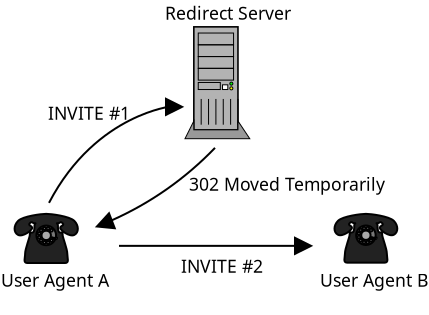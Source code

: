 <?xml version="1.0" encoding="UTF-8"?>
<dia:diagram xmlns:dia="http://www.lysator.liu.se/~alla/dia/"><dia:layer name="Background" visible="true"><dia:object type="Network - A Telephone" version="0" id="O0"><dia:attribute name="obj_pos"><dia:point val="8.2,11"/></dia:attribute><dia:attribute name="obj_bb"><dia:rectangle val="8.2,10.95;12.538,13.509"/></dia:attribute><dia:attribute name="elem_corner"><dia:point val="8.2,11"/></dia:attribute><dia:attribute name="elem_width"><dia:real val="4.321"/></dia:attribute><dia:attribute name="elem_height"><dia:real val="2.459"/></dia:attribute><dia:attribute name="show_background"><dia:boolean val="true"/></dia:attribute><dia:attribute name="flip_horizontal"><dia:boolean val="false"/></dia:attribute><dia:attribute name="flip_vertical"><dia:boolean val="false"/></dia:attribute><dia:attribute name="padding"><dia:real val="0.354"/></dia:attribute></dia:object><dia:object type="Network - General Computer (Tower)" version="0" id="O1"><dia:attribute name="obj_pos"><dia:point val="17.3,1.65"/></dia:attribute><dia:attribute name="obj_bb"><dia:rectangle val="17.292,1.61;20.546,8.483"/></dia:attribute><dia:attribute name="elem_corner"><dia:point val="17.3,1.65"/></dia:attribute><dia:attribute name="elem_width"><dia:real val="3.237"/></dia:attribute><dia:attribute name="elem_height"><dia:real val="5.591"/></dia:attribute><dia:attribute name="show_background"><dia:boolean val="true"/></dia:attribute><dia:attribute name="flip_horizontal"><dia:boolean val="false"/></dia:attribute><dia:attribute name="flip_vertical"><dia:boolean val="false"/></dia:attribute><dia:attribute name="padding"><dia:real val="0.354"/></dia:attribute><dia:attribute name="text"><dia:composite type="text"><dia:attribute name="string"><dia:string>##</dia:string></dia:attribute><dia:attribute name="font"><dia:font family="sans" style="0" name="Courier"/></dia:attribute><dia:attribute name="height"><dia:real val="0.8"/></dia:attribute><dia:attribute name="pos"><dia:point val="18.918,8.038"/></dia:attribute><dia:attribute name="color"><dia:color val="#000000"/></dia:attribute><dia:attribute name="alignment"><dia:enum val="1"/></dia:attribute></dia:composite></dia:attribute></dia:object><dia:object type="Network - A Telephone" version="0" id="O2"><dia:attribute name="obj_pos"><dia:point val="24.2,11"/></dia:attribute><dia:attribute name="obj_bb"><dia:rectangle val="24.2,10.95;28.507,13.491"/></dia:attribute><dia:attribute name="elem_corner"><dia:point val="24.2,11"/></dia:attribute><dia:attribute name="elem_width"><dia:real val="4.29"/></dia:attribute><dia:attribute name="elem_height"><dia:real val="2.441"/></dia:attribute><dia:attribute name="show_background"><dia:boolean val="true"/></dia:attribute><dia:attribute name="flip_horizontal"><dia:boolean val="false"/></dia:attribute><dia:attribute name="flip_vertical"><dia:boolean val="false"/></dia:attribute><dia:attribute name="padding"><dia:real val="0.354"/></dia:attribute></dia:object><dia:object type="Standard - BezierLine" version="0" id="O3"><dia:attribute name="obj_pos"><dia:point val="10.5,10.45"/></dia:attribute><dia:attribute name="obj_bb"><dia:rectangle val="10.432,4.85;17.25,10.518"/></dia:attribute><dia:attribute name="bez_points"><dia:point val="10.5,10.45"/><dia:point val="12.9,5.85"/><dia:point val="16.915,5.65"/><dia:point val="17.2,5.65"/></dia:attribute><dia:attribute name="corner_types"><dia:enum val="0"/><dia:enum val="0"/></dia:attribute><dia:attribute name="end_arrow"><dia:enum val="3"/></dia:attribute><dia:attribute name="end_arrow_length"><dia:real val="0.8"/></dia:attribute><dia:attribute name="end_arrow_width"><dia:real val="0.8"/></dia:attribute></dia:object><dia:object type="Standard - Arc" version="0" id="O4"><dia:attribute name="obj_pos"><dia:point val="18.8,7.7"/></dia:attribute><dia:attribute name="obj_bb"><dia:rectangle val="12.366,7.631;18.869,12.344"/></dia:attribute><dia:attribute name="conn_endpoints"><dia:point val="18.8,7.7"/><dia:point val="12.85,11.65"/></dia:attribute><dia:attribute name="curve_distance"><dia:real val="-0.394"/></dia:attribute><dia:attribute name="end_arrow"><dia:enum val="3"/></dia:attribute><dia:attribute name="end_arrow_length"><dia:real val="0.8"/></dia:attribute><dia:attribute name="end_arrow_width"><dia:real val="0.8"/></dia:attribute></dia:object><dia:object type="Standard - Line" version="0" id="O5"><dia:attribute name="obj_pos"><dia:point val="14,12.6"/></dia:attribute><dia:attribute name="obj_bb"><dia:rectangle val="13.95,11.8;23.7,13.4"/></dia:attribute><dia:attribute name="conn_endpoints"><dia:point val="14,12.6"/><dia:point val="23.65,12.6"/></dia:attribute><dia:attribute name="numcp"><dia:int val="1"/></dia:attribute><dia:attribute name="end_arrow"><dia:enum val="3"/></dia:attribute><dia:attribute name="end_arrow_length"><dia:real val="0.8"/></dia:attribute><dia:attribute name="end_arrow_width"><dia:real val="0.8"/></dia:attribute></dia:object><dia:object type="Standard - Text" version="0" id="O6"><dia:attribute name="obj_pos"><dia:point val="16.3,1.3"/></dia:attribute><dia:attribute name="obj_bb"><dia:rectangle val="16.3,0.421;21.879,3.007"/></dia:attribute><dia:attribute name="text"><dia:composite type="text"><dia:attribute name="string"><dia:string>#Redirect Server
#</dia:string></dia:attribute><dia:attribute name="font"><dia:font family="sans" style="0" name="Courier"/></dia:attribute><dia:attribute name="height"><dia:real val="1.1"/></dia:attribute><dia:attribute name="pos"><dia:point val="16.3,1.3"/></dia:attribute><dia:attribute name="color"><dia:color val="#000000"/></dia:attribute><dia:attribute name="alignment"><dia:enum val="0"/></dia:attribute></dia:composite></dia:attribute></dia:object><dia:object type="Standard - Text" version="0" id="O7"><dia:attribute name="obj_pos"><dia:point val="8.1,14.65"/></dia:attribute><dia:attribute name="obj_bb"><dia:rectangle val="8.1,13.771;12.879,16.358"/></dia:attribute><dia:attribute name="text"><dia:composite type="text"><dia:attribute name="string"><dia:string>#User Agent A
#</dia:string></dia:attribute><dia:attribute name="font"><dia:font family="sans" style="0" name="Courier"/></dia:attribute><dia:attribute name="height"><dia:real val="1.1"/></dia:attribute><dia:attribute name="pos"><dia:point val="8.1,14.65"/></dia:attribute><dia:attribute name="color"><dia:color val="#000000"/></dia:attribute><dia:attribute name="alignment"><dia:enum val="0"/></dia:attribute></dia:composite></dia:attribute></dia:object><dia:object type="Standard - Text" version="0" id="O8"><dia:attribute name="obj_pos"><dia:point val="24.05,14.65"/></dia:attribute><dia:attribute name="obj_bb"><dia:rectangle val="24.05,13.771;28.829,16.358"/></dia:attribute><dia:attribute name="text"><dia:composite type="text"><dia:attribute name="string"><dia:string>#User Agent B
#</dia:string></dia:attribute><dia:attribute name="font"><dia:font family="sans" style="0" name="Courier"/></dia:attribute><dia:attribute name="height"><dia:real val="1.1"/></dia:attribute><dia:attribute name="pos"><dia:point val="24.05,14.65"/></dia:attribute><dia:attribute name="color"><dia:color val="#000000"/></dia:attribute><dia:attribute name="alignment"><dia:enum val="0"/></dia:attribute></dia:composite></dia:attribute></dia:object><dia:object type="Standard - Text" version="0" id="O9"><dia:attribute name="obj_pos"><dia:point val="10.45,6.3"/></dia:attribute><dia:attribute name="obj_bb"><dia:rectangle val="10.45,5.421;14.179,8.008"/></dia:attribute><dia:attribute name="text"><dia:composite type="text"><dia:attribute name="string"><dia:string>#INVITE #1
#</dia:string></dia:attribute><dia:attribute name="font"><dia:font family="sans" style="0" name="Courier"/></dia:attribute><dia:attribute name="height"><dia:real val="1.1"/></dia:attribute><dia:attribute name="pos"><dia:point val="10.45,6.3"/></dia:attribute><dia:attribute name="color"><dia:color val="#000000"/></dia:attribute><dia:attribute name="alignment"><dia:enum val="0"/></dia:attribute></dia:composite></dia:attribute></dia:object><dia:object type="Standard - Text" version="0" id="O10"><dia:attribute name="obj_pos"><dia:point val="17.1,13.95"/></dia:attribute><dia:attribute name="obj_bb"><dia:rectangle val="17.1,13.071;20.829,14.557"/></dia:attribute><dia:attribute name="text"><dia:composite type="text"><dia:attribute name="string"><dia:string>#INVITE #2#</dia:string></dia:attribute><dia:attribute name="font"><dia:font family="sans" style="0" name="Courier"/></dia:attribute><dia:attribute name="height"><dia:real val="1.1"/></dia:attribute><dia:attribute name="pos"><dia:point val="17.1,13.95"/></dia:attribute><dia:attribute name="color"><dia:color val="#000000"/></dia:attribute><dia:attribute name="alignment"><dia:enum val="0"/></dia:attribute></dia:composite></dia:attribute></dia:object><dia:object type="Standard - Text" version="0" id="O11"><dia:attribute name="obj_pos"><dia:point val="17.5,9.85"/></dia:attribute><dia:attribute name="obj_bb"><dia:rectangle val="17.5,8.971;25.929,10.457"/></dia:attribute><dia:attribute name="text"><dia:composite type="text"><dia:attribute name="string"><dia:string>#302 Moved Temporarily#</dia:string></dia:attribute><dia:attribute name="font"><dia:font family="sans" style="0" name="Courier"/></dia:attribute><dia:attribute name="height"><dia:real val="1.1"/></dia:attribute><dia:attribute name="pos"><dia:point val="17.5,9.85"/></dia:attribute><dia:attribute name="color"><dia:color val="#000000"/></dia:attribute><dia:attribute name="alignment"><dia:enum val="0"/></dia:attribute></dia:composite></dia:attribute></dia:object></dia:layer></dia:diagram>
